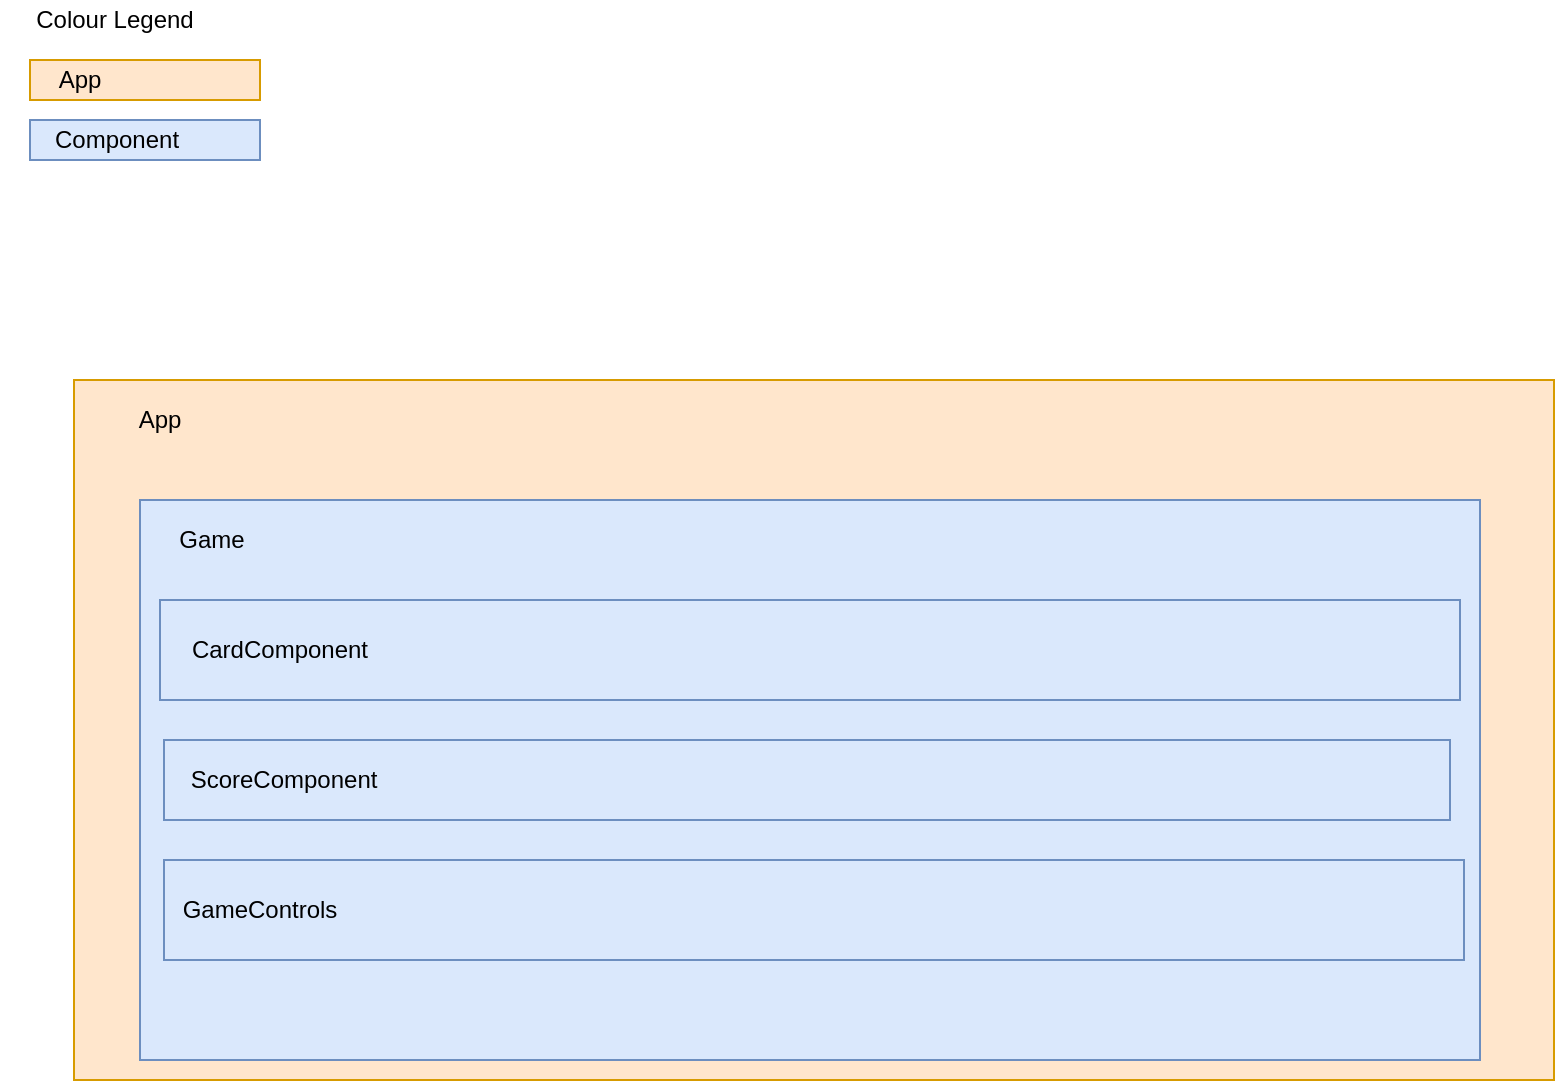 <mxfile version="13.6.0" type="device"><diagram id="RZGQRNzmUuDuQbDd9vms" name="Page-1"><mxGraphModel dx="1426" dy="803" grid="1" gridSize="10" guides="1" tooltips="1" connect="1" arrows="1" fold="1" page="1" pageScale="1" pageWidth="850" pageHeight="1100" math="0" shadow="0"><root><mxCell id="0"/><mxCell id="1" parent="0"/><mxCell id="cym_z_FvHUAB8klgK3Tq-2" value="" style="rounded=0;whiteSpace=wrap;html=1;fillColor=#ffe6cc;strokeColor=#d79b00;" parent="1" vertex="1"><mxGeometry x="47" y="190" width="740" height="350" as="geometry"/></mxCell><mxCell id="cym_z_FvHUAB8klgK3Tq-3" value="App" style="text;html=1;strokeColor=none;fillColor=none;align=center;verticalAlign=middle;whiteSpace=wrap;rounded=0;" parent="1" vertex="1"><mxGeometry x="40" y="190" width="100" height="40" as="geometry"/></mxCell><mxCell id="cym_z_FvHUAB8klgK3Tq-4" value="" style="rounded=0;whiteSpace=wrap;html=1;fillColor=#dae8fc;strokeColor=#6c8ebf;" parent="1" vertex="1"><mxGeometry x="80" y="250" width="670" height="280" as="geometry"/></mxCell><mxCell id="cym_z_FvHUAB8klgK3Tq-5" value="Game" style="text;html=1;strokeColor=none;fillColor=none;align=center;verticalAlign=middle;whiteSpace=wrap;rounded=0;" parent="1" vertex="1"><mxGeometry x="76" y="250" width="80" height="40" as="geometry"/></mxCell><mxCell id="cym_z_FvHUAB8klgK3Tq-6" value="" style="rounded=0;whiteSpace=wrap;html=1;fillColor=#dae8fc;strokeColor=#6c8ebf;" parent="1" vertex="1"><mxGeometry x="92" y="370" width="643" height="40" as="geometry"/></mxCell><mxCell id="cym_z_FvHUAB8klgK3Tq-7" value="ScoreComponent" style="text;html=1;strokeColor=none;fillColor=none;align=center;verticalAlign=middle;whiteSpace=wrap;rounded=0;" parent="1" vertex="1"><mxGeometry x="132" y="380" width="40" height="20" as="geometry"/></mxCell><mxCell id="cym_z_FvHUAB8klgK3Tq-8" value="" style="rounded=0;whiteSpace=wrap;html=1;fillColor=#dae8fc;strokeColor=#6c8ebf;" parent="1" vertex="1"><mxGeometry x="90" y="300" width="650" height="50" as="geometry"/></mxCell><mxCell id="cym_z_FvHUAB8klgK3Tq-9" value="CardComponent" style="text;html=1;strokeColor=none;fillColor=none;align=center;verticalAlign=middle;whiteSpace=wrap;rounded=0;" parent="1" vertex="1"><mxGeometry x="65" y="315" width="170" height="20" as="geometry"/></mxCell><mxCell id="cym_z_FvHUAB8klgK3Tq-12" value="Colour Legend" style="text;html=1;strokeColor=none;fillColor=none;align=center;verticalAlign=middle;whiteSpace=wrap;rounded=0;" parent="1" vertex="1"><mxGeometry x="10" width="115" height="20" as="geometry"/></mxCell><mxCell id="cym_z_FvHUAB8klgK3Tq-13" value="" style="rounded=0;whiteSpace=wrap;html=1;fillColor=#ffe6cc;strokeColor=#d79b00;" parent="1" vertex="1"><mxGeometry x="25" y="30" width="115" height="20" as="geometry"/></mxCell><mxCell id="cym_z_FvHUAB8klgK3Tq-14" value="App" style="text;html=1;strokeColor=none;fillColor=none;align=center;verticalAlign=middle;whiteSpace=wrap;rounded=0;" parent="1" vertex="1"><mxGeometry x="30" y="30" width="40" height="20" as="geometry"/></mxCell><mxCell id="cym_z_FvHUAB8klgK3Tq-17" value="" style="rounded=0;whiteSpace=wrap;html=1;fillColor=#dae8fc;strokeColor=#6c8ebf;" parent="1" vertex="1"><mxGeometry x="25" y="60" width="115" height="20" as="geometry"/></mxCell><mxCell id="cym_z_FvHUAB8klgK3Tq-18" value="Component" style="text;html=1;strokeColor=none;fillColor=none;align=center;verticalAlign=middle;whiteSpace=wrap;rounded=0;" parent="1" vertex="1"><mxGeometry x="46" y="60" width="45" height="20" as="geometry"/></mxCell><mxCell id="nZFBu8-QpVcTKFOEV-xs-1" value="" style="rounded=0;whiteSpace=wrap;html=1;fillColor=#dae8fc;strokeColor=#6c8ebf;" parent="1" vertex="1"><mxGeometry x="92" y="430" width="650" height="50" as="geometry"/></mxCell><mxCell id="nZFBu8-QpVcTKFOEV-xs-2" value="GameControls" style="text;html=1;strokeColor=none;fillColor=none;align=center;verticalAlign=middle;whiteSpace=wrap;rounded=0;" parent="1" vertex="1"><mxGeometry x="55" y="445" width="170" height="20" as="geometry"/></mxCell></root></mxGraphModel></diagram></mxfile>